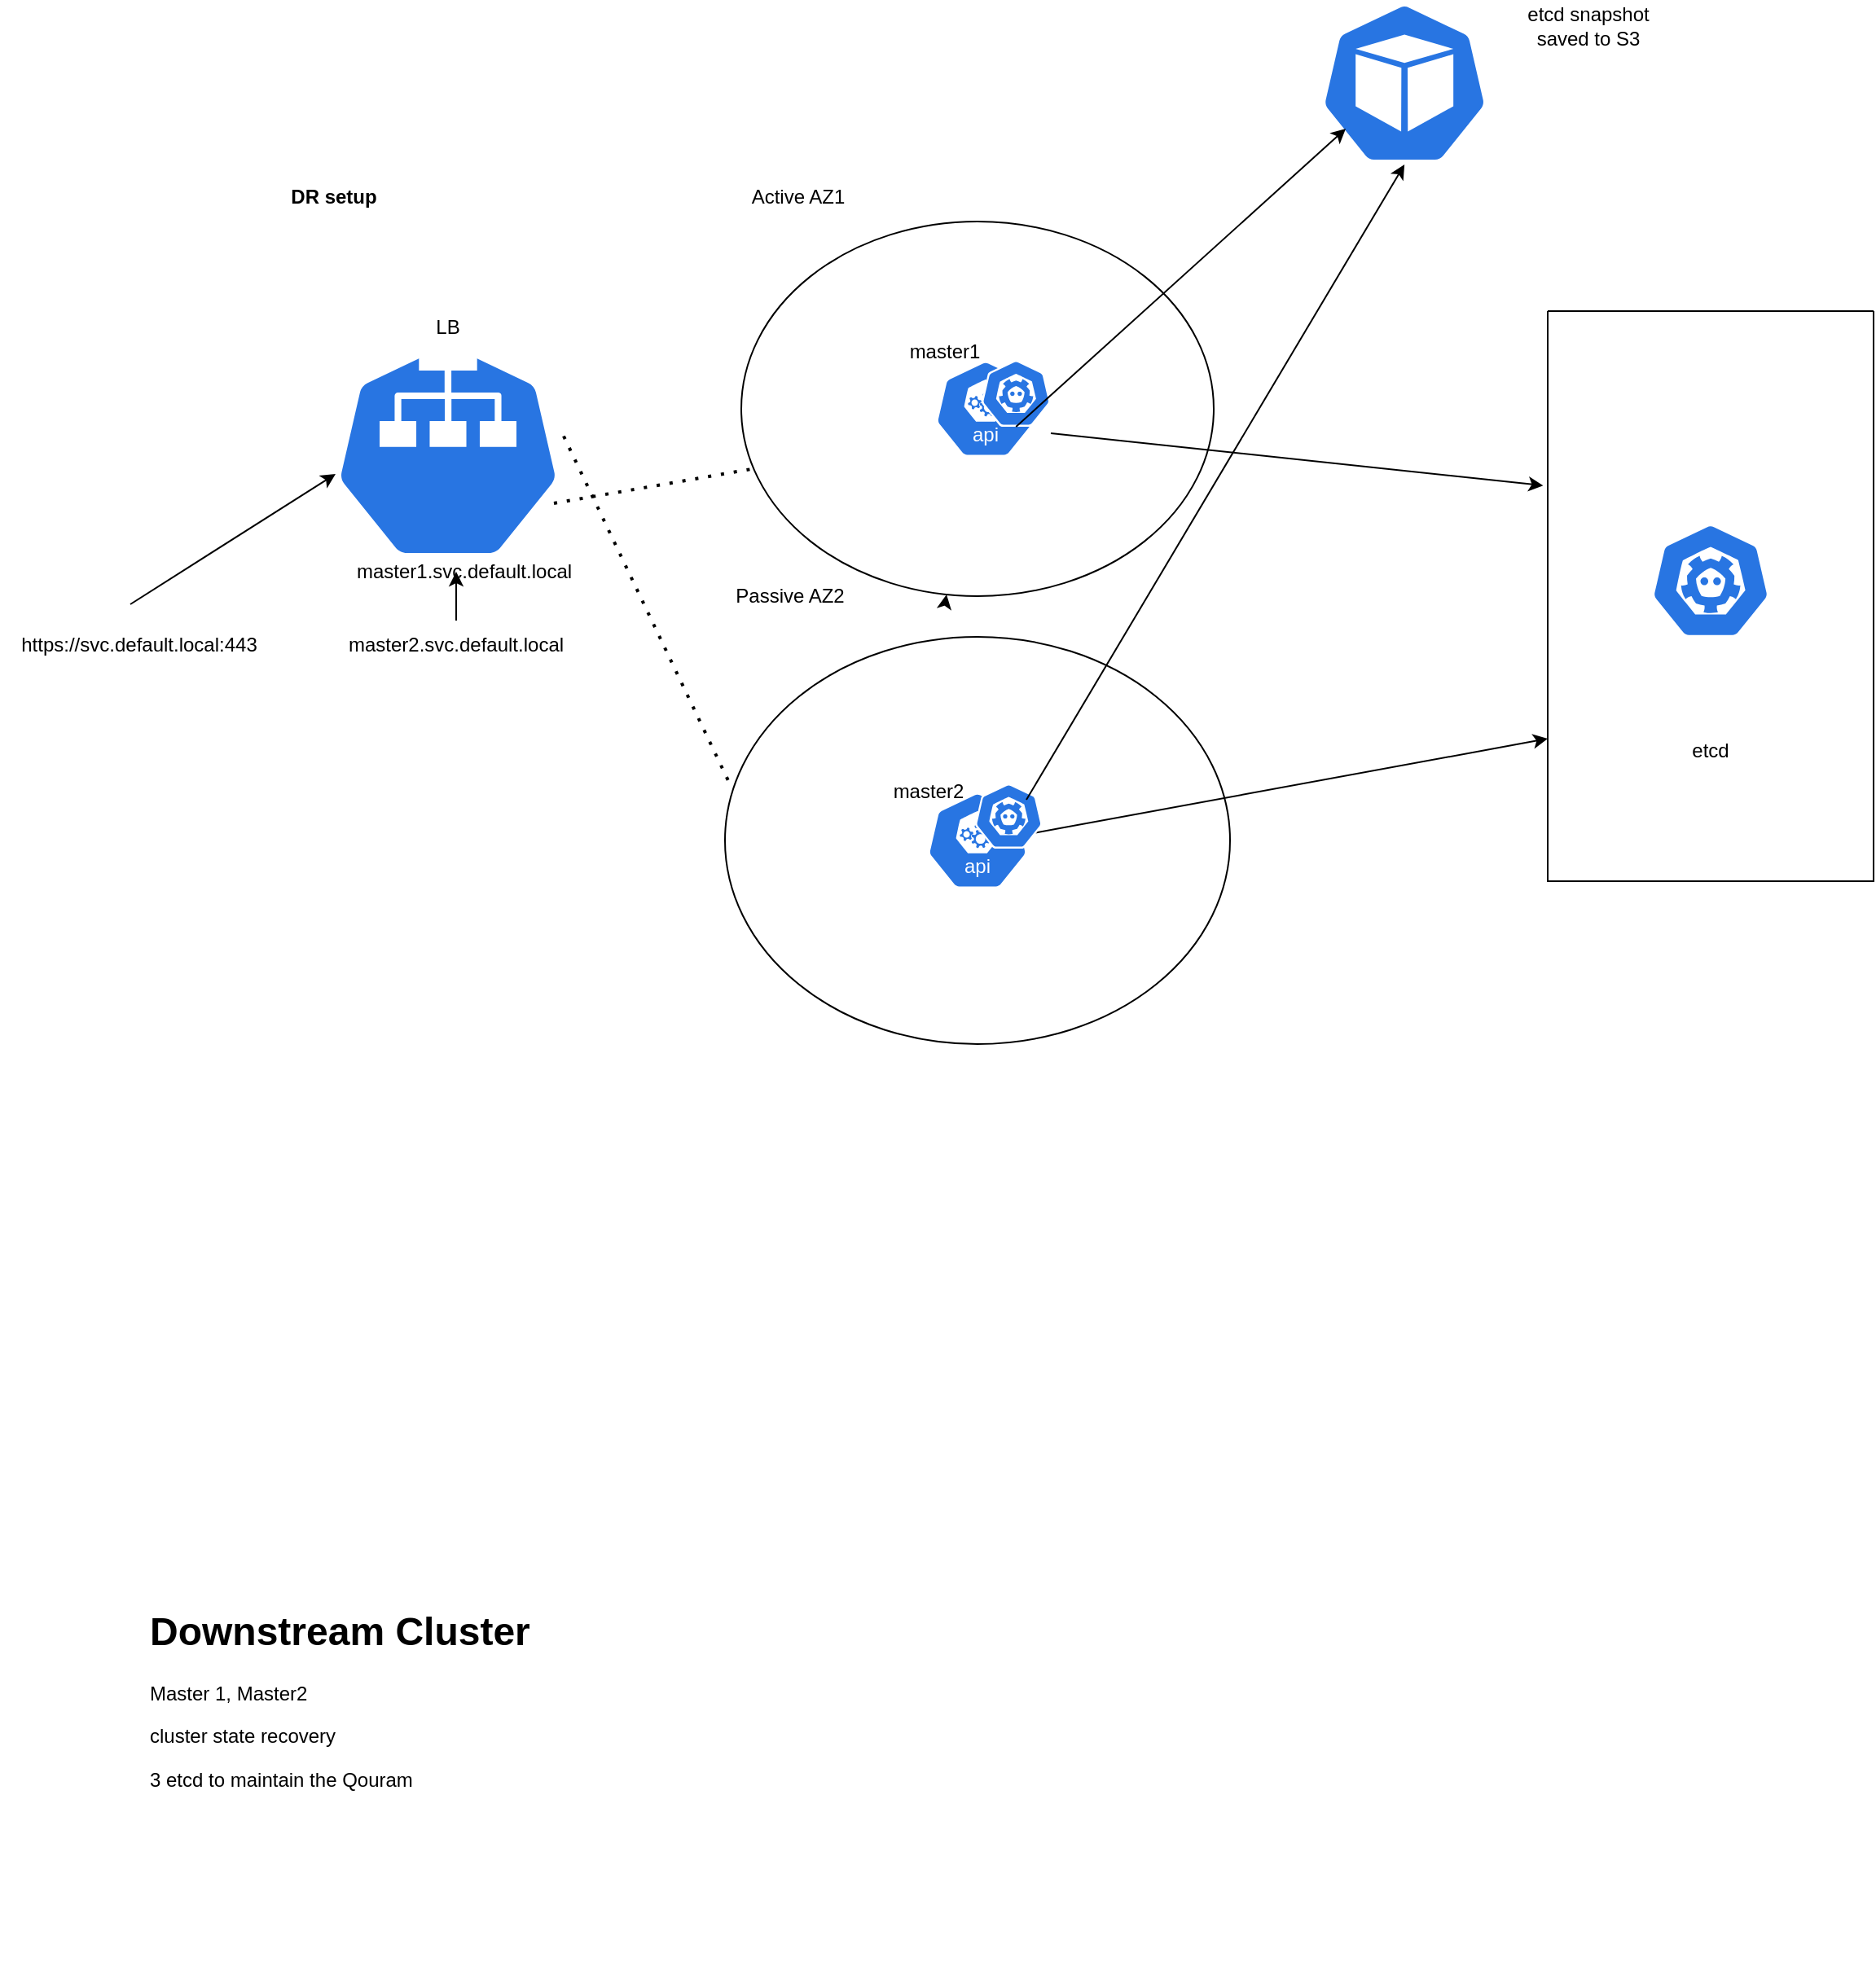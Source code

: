 <mxfile version="26.2.14">
  <diagram name="Page-1" id="NMaMU0YShbcW4j1aVm71">
    <mxGraphModel dx="2095" dy="1811" grid="1" gridSize="10" guides="1" tooltips="1" connect="1" arrows="1" fold="1" page="1" pageScale="1" pageWidth="850" pageHeight="1100" math="0" shadow="0">
      <root>
        <mxCell id="0" />
        <mxCell id="1" parent="0" />
        <mxCell id="zbFU5S9o21hl_2Vw8V04-2" value="" style="ellipse;whiteSpace=wrap;html=1;" vertex="1" parent="1">
          <mxGeometry x="405" y="300" width="310" height="250" as="geometry" />
        </mxCell>
        <mxCell id="zbFU5S9o21hl_2Vw8V04-3" value="" style="shape=mxgraph.kubernetes.icon2;whiteSpace=wrap;html=1;boundedLbl=1;backgroundOutline=1;size=15;aspect=fixed;sketch=0;dashed=0;whitespace=wrap;verticalLabelPosition=bottom;verticalAlign=top;fillColor=#2875E2;strokeColor=#ffffff;points=[[0.005,0.63,0],[0.1,0.2,0],[0.9,0.2,0],[0.5,0,0],[0.995,0.63,0],[0.72,0.99,0],[0.5,1,0],[0.28,0.99,0]];prIcon=svc;" vertex="1" parent="1">
          <mxGeometry x="165" y="60" width="140" height="250" as="geometry" />
        </mxCell>
        <mxCell id="zbFU5S9o21hl_2Vw8V04-4" value="" style="endArrow=classic;html=1;rounded=0;entryX=0.007;entryY=0.56;entryDx=0;entryDy=0;entryPerimeter=0;" edge="1" parent="1" target="zbFU5S9o21hl_2Vw8V04-3">
          <mxGeometry width="50" height="50" relative="1" as="geometry">
            <mxPoint x="40" y="280" as="sourcePoint" />
            <mxPoint x="90" y="230" as="targetPoint" />
          </mxGeometry>
        </mxCell>
        <mxCell id="zbFU5S9o21hl_2Vw8V04-5" value="" style="endArrow=none;dashed=1;html=1;dashPattern=1 3;strokeWidth=2;rounded=0;entryX=0.167;entryY=0.887;entryDx=0;entryDy=0;entryPerimeter=0;" edge="1" parent="1">
          <mxGeometry width="50" height="50" relative="1" as="geometry">
            <mxPoint x="300" y="218" as="sourcePoint" />
            <mxPoint x="461.68" y="190" as="targetPoint" />
          </mxGeometry>
        </mxCell>
        <mxCell id="zbFU5S9o21hl_2Vw8V04-7" value="" style="endArrow=none;dashed=1;html=1;dashPattern=1 3;strokeWidth=2;rounded=0;exitX=1.007;exitY=0.467;exitDx=0;exitDy=0;exitPerimeter=0;entryX=0.013;entryY=0.37;entryDx=0;entryDy=0;entryPerimeter=0;" edge="1" parent="1" source="zbFU5S9o21hl_2Vw8V04-3" target="zbFU5S9o21hl_2Vw8V04-2">
          <mxGeometry width="50" height="50" relative="1" as="geometry">
            <mxPoint x="360" y="340" as="sourcePoint" />
            <mxPoint x="410" y="290" as="targetPoint" />
          </mxGeometry>
        </mxCell>
        <mxCell id="zbFU5S9o21hl_2Vw8V04-8" value="&lt;b&gt;DR setup&lt;/b&gt;" style="text;html=1;align=center;verticalAlign=middle;whiteSpace=wrap;rounded=0;" vertex="1" parent="1">
          <mxGeometry x="100" y="15" width="130" height="30" as="geometry" />
        </mxCell>
        <mxCell id="zbFU5S9o21hl_2Vw8V04-9" value="&lt;h1 style=&quot;margin-top: 0px;&quot;&gt;Downstream Cluster&lt;/h1&gt;&lt;p&gt;Master 1, Master2&lt;/p&gt;&lt;p&gt;cluster state recovery&lt;/p&gt;&lt;p&gt;3 etcd to maintain the Qouram&lt;/p&gt;" style="text;html=1;whiteSpace=wrap;overflow=hidden;rounded=0;" vertex="1" parent="1">
          <mxGeometry x="50" y="890" width="280" height="230" as="geometry" />
        </mxCell>
        <mxCell id="zbFU5S9o21hl_2Vw8V04-10" value="LB" style="text;html=1;align=center;verticalAlign=middle;whiteSpace=wrap;rounded=0;" vertex="1" parent="1">
          <mxGeometry x="190" y="90" width="90" height="40" as="geometry" />
        </mxCell>
        <mxCell id="zbFU5S9o21hl_2Vw8V04-12" value="Active" style="text;html=1;align=center;verticalAlign=middle;whiteSpace=wrap;rounded=0;" vertex="1" parent="1">
          <mxGeometry x="530" y="60" width="60" height="30" as="geometry" />
        </mxCell>
        <mxCell id="zbFU5S9o21hl_2Vw8V04-13" value="Passive AZ2" style="text;html=1;align=center;verticalAlign=middle;whiteSpace=wrap;rounded=0;" vertex="1" parent="1">
          <mxGeometry x="410" y="260" width="70" height="30" as="geometry" />
        </mxCell>
        <mxCell id="zbFU5S9o21hl_2Vw8V04-1" value="" style="ellipse;whiteSpace=wrap;html=1;" vertex="1" parent="1">
          <mxGeometry x="415" y="45" width="290" height="230" as="geometry" />
        </mxCell>
        <mxCell id="zbFU5S9o21hl_2Vw8V04-16" value="" style="rounded=0;whiteSpace=wrap;html=1;aspect=fixed;sketch=0;dashed=0;whitespace=wrap;verticalLabelPosition=bottom;verticalAlign=top;fillColor=#2875E2;strokeColor=#ffffff;points=[[0.005,0.63,0],[0.1,0.2,0],[0.9,0.2,0],[0.5,0,0],[0.995,0.63,0],[0.72,0.99,0],[0.5,1,0],[0.28,0.99,0]];shape=mxgraph.kubernetes.icon2;kubernetesLabel=1;prIcon=api;" vertex="1" parent="1">
          <mxGeometry x="525" y="130" width="80" height="60" as="geometry" />
        </mxCell>
        <mxCell id="zbFU5S9o21hl_2Vw8V04-26" value="" style="endArrow=classic;html=1;rounded=0;entryX=-0.014;entryY=0.306;entryDx=0;entryDy=0;entryPerimeter=0;exitX=1;exitY=0.75;exitDx=0;exitDy=0;" edge="1" parent="1" source="zbFU5S9o21hl_2Vw8V04-16" target="zbFU5S9o21hl_2Vw8V04-39">
          <mxGeometry width="50" height="50" relative="1" as="geometry">
            <mxPoint x="550" y="130" as="sourcePoint" />
            <mxPoint x="600" y="80" as="targetPoint" />
          </mxGeometry>
        </mxCell>
        <mxCell id="zbFU5S9o21hl_2Vw8V04-27" value="" style="endArrow=classic;html=1;rounded=0;entryX=0;entryY=0.75;entryDx=0;entryDy=0;exitX=0.8;exitY=0.456;exitDx=0;exitDy=0;exitPerimeter=0;" edge="1" parent="1" source="zbFU5S9o21hl_2Vw8V04-54" target="zbFU5S9o21hl_2Vw8V04-39">
          <mxGeometry width="50" height="50" relative="1" as="geometry">
            <mxPoint x="610" y="380" as="sourcePoint" />
            <mxPoint x="620" y="330" as="targetPoint" />
          </mxGeometry>
        </mxCell>
        <mxCell id="zbFU5S9o21hl_2Vw8V04-28" value="master1" style="text;html=1;align=center;verticalAlign=middle;whiteSpace=wrap;rounded=0;" vertex="1" parent="1">
          <mxGeometry x="510" y="110" width="60" height="30" as="geometry" />
        </mxCell>
        <mxCell id="zbFU5S9o21hl_2Vw8V04-29" value="master2" style="text;html=1;align=center;verticalAlign=middle;whiteSpace=wrap;rounded=0;" vertex="1" parent="1">
          <mxGeometry x="500" y="380" width="60" height="30" as="geometry" />
        </mxCell>
        <mxCell id="zbFU5S9o21hl_2Vw8V04-32" value="https://svc.default.local:443" style="text;html=1;align=center;verticalAlign=middle;resizable=0;points=[];autosize=1;strokeColor=none;fillColor=none;" vertex="1" parent="1">
          <mxGeometry x="-40" y="290" width="170" height="30" as="geometry" />
        </mxCell>
        <mxCell id="zbFU5S9o21hl_2Vw8V04-33" value="Active AZ1" style="text;html=1;align=center;verticalAlign=middle;whiteSpace=wrap;rounded=0;" vertex="1" parent="1">
          <mxGeometry x="420" y="15" width="60" height="30" as="geometry" />
        </mxCell>
        <mxCell id="zbFU5S9o21hl_2Vw8V04-35" value="&lt;span style=&quot;text-wrap-mode: nowrap;&quot;&gt;master1.svc.default.local&lt;/span&gt;" style="text;html=1;align=center;verticalAlign=middle;whiteSpace=wrap;rounded=0;" vertex="1" parent="1">
          <mxGeometry x="220" y="260" width="50" as="geometry" />
        </mxCell>
        <mxCell id="zbFU5S9o21hl_2Vw8V04-53" value="" style="edgeStyle=orthogonalEdgeStyle;rounded=0;orthogonalLoop=1;jettySize=auto;html=1;" edge="1" parent="1" source="zbFU5S9o21hl_2Vw8V04-36" target="zbFU5S9o21hl_2Vw8V04-35">
          <mxGeometry relative="1" as="geometry" />
        </mxCell>
        <mxCell id="zbFU5S9o21hl_2Vw8V04-36" value="&lt;span style=&quot;text-wrap-mode: nowrap;&quot;&gt;master2.svc.default.local&lt;/span&gt;" style="text;html=1;align=center;verticalAlign=middle;whiteSpace=wrap;rounded=0;" vertex="1" parent="1">
          <mxGeometry x="200" y="290" width="80" height="30" as="geometry" />
        </mxCell>
        <mxCell id="zbFU5S9o21hl_2Vw8V04-39" value="" style="swimlane;startSize=0;" vertex="1" parent="1">
          <mxGeometry x="910" y="100" width="200" height="350" as="geometry" />
        </mxCell>
        <mxCell id="zbFU5S9o21hl_2Vw8V04-43" value="etcd" style="text;html=1;align=center;verticalAlign=middle;whiteSpace=wrap;rounded=0;" vertex="1" parent="zbFU5S9o21hl_2Vw8V04-39">
          <mxGeometry x="70" y="255" width="60" height="30" as="geometry" />
        </mxCell>
        <mxCell id="zbFU5S9o21hl_2Vw8V04-51" value="" style="aspect=fixed;sketch=0;html=1;dashed=0;whitespace=wrap;verticalLabelPosition=bottom;verticalAlign=top;fillColor=#2875E2;strokeColor=#ffffff;points=[[0.005,0.63,0],[0.1,0.2,0],[0.9,0.2,0],[0.5,0,0],[0.995,0.63,0],[0.72,0.99,0],[0.5,1,0],[0.28,0.99,0]];shape=mxgraph.kubernetes.icon2;prIcon=etcd" vertex="1" parent="zbFU5S9o21hl_2Vw8V04-39">
          <mxGeometry x="63.02" y="130" width="73.96" height="71" as="geometry" />
        </mxCell>
        <mxCell id="zbFU5S9o21hl_2Vw8V04-54" value="" style="rounded=0;whiteSpace=wrap;html=1;aspect=fixed;sketch=0;dashed=0;whitespace=wrap;verticalLabelPosition=bottom;verticalAlign=top;fillColor=#2875E2;strokeColor=#ffffff;points=[[0.005,0.63,0],[0.1,0.2,0],[0.9,0.2,0],[0.5,0,0],[0.995,0.63,0],[0.72,0.99,0],[0.5,1,0],[0.28,0.99,0]];shape=mxgraph.kubernetes.icon2;kubernetesLabel=1;prIcon=api;" vertex="1" parent="1">
          <mxGeometry x="520" y="395" width="80" height="60" as="geometry" />
        </mxCell>
        <mxCell id="zbFU5S9o21hl_2Vw8V04-57" value="" style="aspect=fixed;sketch=0;html=1;dashed=0;whitespace=wrap;verticalLabelPosition=bottom;verticalAlign=top;fillColor=#2875E2;strokeColor=#ffffff;points=[[0.005,0.63,0],[0.1,0.2,0],[0.9,0.2,0],[0.5,0,0],[0.995,0.63,0],[0.72,0.99,0],[0.5,1,0],[0.28,0.99,0]];shape=mxgraph.kubernetes.icon2;prIcon=etcd" vertex="1" parent="1">
          <mxGeometry x="562.29" y="130" width="42.71" height="41" as="geometry" />
        </mxCell>
        <mxCell id="zbFU5S9o21hl_2Vw8V04-58" value="" style="aspect=fixed;sketch=0;html=1;dashed=0;whitespace=wrap;verticalLabelPosition=bottom;verticalAlign=top;fillColor=#2875E2;strokeColor=#ffffff;points=[[0.005,0.63,0],[0.1,0.2,0],[0.9,0.2,0],[0.5,0,0],[0.995,0.63,0],[0.72,0.99,0],[0.5,1,0],[0.28,0.99,0]];shape=mxgraph.kubernetes.icon2;prIcon=etcd" vertex="1" parent="1">
          <mxGeometry x="558.33" y="390" width="41.67" height="40" as="geometry" />
        </mxCell>
        <mxCell id="zbFU5S9o21hl_2Vw8V04-59" value="" style="aspect=fixed;sketch=0;html=1;dashed=0;whitespace=wrap;verticalLabelPosition=bottom;verticalAlign=top;fillColor=#2875E2;strokeColor=#ffffff;points=[[0.005,0.63,0],[0.1,0.2,0],[0.9,0.2,0],[0.5,0,0],[0.995,0.63,0],[0.72,0.99,0],[0.5,1,0],[0.28,0.99,0]];shape=mxgraph.kubernetes.icon2;prIcon=pod" vertex="1" parent="1">
          <mxGeometry x="770" y="-90" width="104.17" height="100" as="geometry" />
        </mxCell>
        <mxCell id="zbFU5S9o21hl_2Vw8V04-60" value="" style="endArrow=classic;html=1;rounded=0;entryX=0.154;entryY=0.78;entryDx=0;entryDy=0;entryPerimeter=0;exitX=0.5;exitY=1;exitDx=0;exitDy=0;exitPerimeter=0;" edge="1" parent="1" source="zbFU5S9o21hl_2Vw8V04-57" target="zbFU5S9o21hl_2Vw8V04-59">
          <mxGeometry width="50" height="50" relative="1" as="geometry">
            <mxPoint x="540" y="280" as="sourcePoint" />
            <mxPoint x="590" y="230" as="targetPoint" />
          </mxGeometry>
        </mxCell>
        <mxCell id="zbFU5S9o21hl_2Vw8V04-61" value="" style="endArrow=classic;html=1;rounded=0;" edge="1" parent="1" target="zbFU5S9o21hl_2Vw8V04-1">
          <mxGeometry width="50" height="50" relative="1" as="geometry">
            <mxPoint x="540" y="280" as="sourcePoint" />
            <mxPoint x="590" y="230" as="targetPoint" />
          </mxGeometry>
        </mxCell>
        <mxCell id="zbFU5S9o21hl_2Vw8V04-62" value="" style="endArrow=classic;html=1;rounded=0;entryX=0.5;entryY=1;entryDx=0;entryDy=0;entryPerimeter=0;" edge="1" parent="1" target="zbFU5S9o21hl_2Vw8V04-59">
          <mxGeometry width="50" height="50" relative="1" as="geometry">
            <mxPoint x="590" y="400" as="sourcePoint" />
            <mxPoint x="640" y="350" as="targetPoint" />
          </mxGeometry>
        </mxCell>
        <mxCell id="zbFU5S9o21hl_2Vw8V04-63" value="etcd snapshot saved to S3" style="text;html=1;align=center;verticalAlign=middle;whiteSpace=wrap;rounded=0;" vertex="1" parent="1">
          <mxGeometry x="880" y="-90" width="110" height="30" as="geometry" />
        </mxCell>
      </root>
    </mxGraphModel>
  </diagram>
</mxfile>

